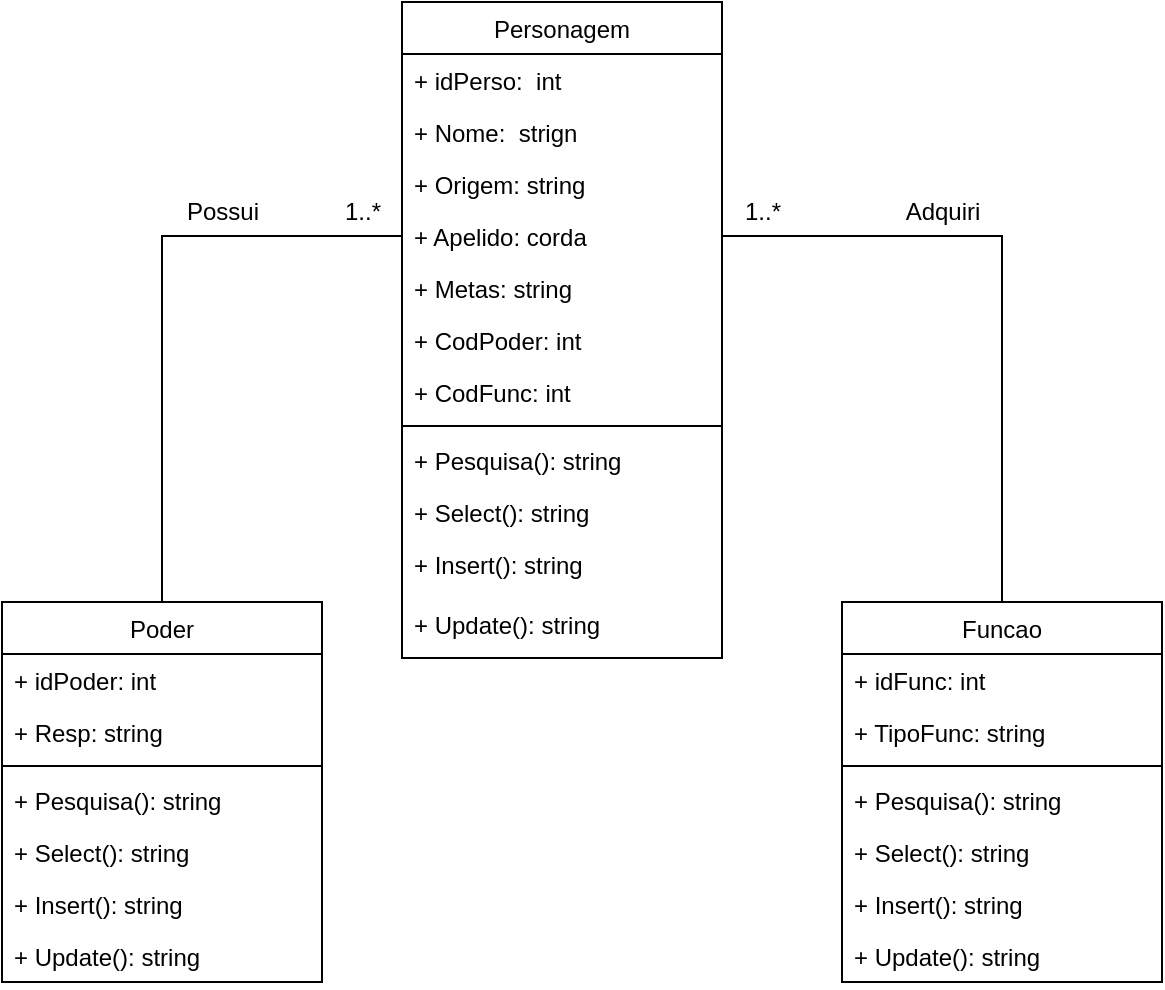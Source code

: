 <mxfile version="21.6.8" type="github">
  <diagram id="C5RBs43oDa-KdzZeNtuy" name="Page-1">
    <mxGraphModel dx="954" dy="578" grid="1" gridSize="10" guides="1" tooltips="1" connect="1" arrows="1" fold="1" page="1" pageScale="1" pageWidth="827" pageHeight="1169" math="0" shadow="0">
      <root>
        <mxCell id="WIyWlLk6GJQsqaUBKTNV-0" />
        <mxCell id="WIyWlLk6GJQsqaUBKTNV-1" parent="WIyWlLk6GJQsqaUBKTNV-0" />
        <mxCell id="zkfFHV4jXpPFQw0GAbJ--6" value="Personagem" style="swimlane;fontStyle=0;align=center;verticalAlign=top;childLayout=stackLayout;horizontal=1;startSize=26;horizontalStack=0;resizeParent=1;resizeLast=0;collapsible=1;marginBottom=0;rounded=0;shadow=0;strokeWidth=1;" parent="WIyWlLk6GJQsqaUBKTNV-1" vertex="1">
          <mxGeometry x="320" y="40" width="160" height="328" as="geometry">
            <mxRectangle x="130" y="380" width="160" height="26" as="alternateBounds" />
          </mxGeometry>
        </mxCell>
        <mxCell id="zkfFHV4jXpPFQw0GAbJ--7" value="+ idPerso:  int" style="text;align=left;verticalAlign=top;spacingLeft=4;spacingRight=4;overflow=hidden;rotatable=0;points=[[0,0.5],[1,0.5]];portConstraint=eastwest;" parent="zkfFHV4jXpPFQw0GAbJ--6" vertex="1">
          <mxGeometry y="26" width="160" height="26" as="geometry" />
        </mxCell>
        <mxCell id="TLgOYbjBogXx06wzN7PI-10" value="+ Nome:  strign" style="text;align=left;verticalAlign=top;spacingLeft=4;spacingRight=4;overflow=hidden;rotatable=0;points=[[0,0.5],[1,0.5]];portConstraint=eastwest;" parent="zkfFHV4jXpPFQw0GAbJ--6" vertex="1">
          <mxGeometry y="52" width="160" height="26" as="geometry" />
        </mxCell>
        <mxCell id="TLgOYbjBogXx06wzN7PI-2" value="+ Origem: string" style="text;align=left;verticalAlign=top;spacingLeft=4;spacingRight=4;overflow=hidden;rotatable=0;points=[[0,0.5],[1,0.5]];portConstraint=eastwest;rounded=0;shadow=0;html=0;" parent="zkfFHV4jXpPFQw0GAbJ--6" vertex="1">
          <mxGeometry y="78" width="160" height="26" as="geometry" />
        </mxCell>
        <mxCell id="TLgOYbjBogXx06wzN7PI-1" value="+ Apelido: corda" style="text;align=left;verticalAlign=top;spacingLeft=4;spacingRight=4;overflow=hidden;rotatable=0;points=[[0,0.5],[1,0.5]];portConstraint=eastwest;rounded=0;shadow=0;html=0;" parent="zkfFHV4jXpPFQw0GAbJ--6" vertex="1">
          <mxGeometry y="104" width="160" height="26" as="geometry" />
        </mxCell>
        <mxCell id="TLgOYbjBogXx06wzN7PI-4" value="+ Metas: string  " style="text;align=left;verticalAlign=top;spacingLeft=4;spacingRight=4;overflow=hidden;rotatable=0;points=[[0,0.5],[1,0.5]];portConstraint=eastwest;rounded=0;shadow=0;html=0;" parent="zkfFHV4jXpPFQw0GAbJ--6" vertex="1">
          <mxGeometry y="130" width="160" height="26" as="geometry" />
        </mxCell>
        <mxCell id="mH_KuzcHNkJ1G_Burtyj-16" value="+ CodPoder: int" style="text;align=left;verticalAlign=top;spacingLeft=4;spacingRight=4;overflow=hidden;rotatable=0;points=[[0,0.5],[1,0.5]];portConstraint=eastwest;rounded=0;shadow=0;html=0;" vertex="1" parent="zkfFHV4jXpPFQw0GAbJ--6">
          <mxGeometry y="156" width="160" height="26" as="geometry" />
        </mxCell>
        <mxCell id="mH_KuzcHNkJ1G_Burtyj-15" value="+ CodFunc: int" style="text;align=left;verticalAlign=top;spacingLeft=4;spacingRight=4;overflow=hidden;rotatable=0;points=[[0,0.5],[1,0.5]];portConstraint=eastwest;rounded=0;shadow=0;html=0;" vertex="1" parent="zkfFHV4jXpPFQw0GAbJ--6">
          <mxGeometry y="182" width="160" height="26" as="geometry" />
        </mxCell>
        <mxCell id="zkfFHV4jXpPFQw0GAbJ--9" value="" style="line;html=1;strokeWidth=1;align=left;verticalAlign=middle;spacingTop=-1;spacingLeft=3;spacingRight=3;rotatable=0;labelPosition=right;points=[];portConstraint=eastwest;" parent="zkfFHV4jXpPFQw0GAbJ--6" vertex="1">
          <mxGeometry y="208" width="160" height="8" as="geometry" />
        </mxCell>
        <mxCell id="zkfFHV4jXpPFQw0GAbJ--11" value="+ Pesquisa(): string" style="text;align=left;verticalAlign=top;spacingLeft=4;spacingRight=4;overflow=hidden;rotatable=0;points=[[0,0.5],[1,0.5]];portConstraint=eastwest;" parent="zkfFHV4jXpPFQw0GAbJ--6" vertex="1">
          <mxGeometry y="216" width="160" height="26" as="geometry" />
        </mxCell>
        <mxCell id="TLgOYbjBogXx06wzN7PI-38" value="+ Select(): string" style="text;align=left;verticalAlign=top;spacingLeft=4;spacingRight=4;overflow=hidden;rotatable=0;points=[[0,0.5],[1,0.5]];portConstraint=eastwest;" parent="zkfFHV4jXpPFQw0GAbJ--6" vertex="1">
          <mxGeometry y="242" width="160" height="26" as="geometry" />
        </mxCell>
        <mxCell id="TLgOYbjBogXx06wzN7PI-36" value="+ Insert(): string" style="text;align=left;verticalAlign=top;spacingLeft=4;spacingRight=4;overflow=hidden;rotatable=0;points=[[0,0.5],[1,0.5]];portConstraint=eastwest;" parent="zkfFHV4jXpPFQw0GAbJ--6" vertex="1">
          <mxGeometry y="268" width="160" height="30" as="geometry" />
        </mxCell>
        <mxCell id="TLgOYbjBogXx06wzN7PI-39" value="+ Update(): string" style="text;align=left;verticalAlign=top;spacingLeft=4;spacingRight=4;overflow=hidden;rotatable=0;points=[[0,0.5],[1,0.5]];portConstraint=eastwest;" parent="zkfFHV4jXpPFQw0GAbJ--6" vertex="1">
          <mxGeometry y="298" width="160" height="30" as="geometry" />
        </mxCell>
        <mxCell id="TLgOYbjBogXx06wzN7PI-18" value="Poder" style="swimlane;fontStyle=0;align=center;verticalAlign=top;childLayout=stackLayout;horizontal=1;startSize=26;horizontalStack=0;resizeParent=1;resizeLast=0;collapsible=1;marginBottom=0;rounded=0;shadow=0;strokeWidth=1;" parent="WIyWlLk6GJQsqaUBKTNV-1" vertex="1">
          <mxGeometry x="120" y="340" width="160" height="190" as="geometry">
            <mxRectangle x="130" y="380" width="160" height="26" as="alternateBounds" />
          </mxGeometry>
        </mxCell>
        <mxCell id="TLgOYbjBogXx06wzN7PI-19" value="+ idPoder: int" style="text;align=left;verticalAlign=top;spacingLeft=4;spacingRight=4;overflow=hidden;rotatable=0;points=[[0,0.5],[1,0.5]];portConstraint=eastwest;" parent="TLgOYbjBogXx06wzN7PI-18" vertex="1">
          <mxGeometry y="26" width="160" height="26" as="geometry" />
        </mxCell>
        <mxCell id="TLgOYbjBogXx06wzN7PI-20" value="+ Resp: string" style="text;align=left;verticalAlign=top;spacingLeft=4;spacingRight=4;overflow=hidden;rotatable=0;points=[[0,0.5],[1,0.5]];portConstraint=eastwest;" parent="TLgOYbjBogXx06wzN7PI-18" vertex="1">
          <mxGeometry y="52" width="160" height="26" as="geometry" />
        </mxCell>
        <mxCell id="TLgOYbjBogXx06wzN7PI-29" value="" style="line;html=1;strokeWidth=1;align=left;verticalAlign=middle;spacingTop=-1;spacingLeft=3;spacingRight=3;rotatable=0;labelPosition=right;points=[];portConstraint=eastwest;" parent="TLgOYbjBogXx06wzN7PI-18" vertex="1">
          <mxGeometry y="78" width="160" height="8" as="geometry" />
        </mxCell>
        <mxCell id="TLgOYbjBogXx06wzN7PI-30" value="+ Pesquisa(): string" style="text;align=left;verticalAlign=top;spacingLeft=4;spacingRight=4;overflow=hidden;rotatable=0;points=[[0,0.5],[1,0.5]];portConstraint=eastwest;" parent="TLgOYbjBogXx06wzN7PI-18" vertex="1">
          <mxGeometry y="86" width="160" height="26" as="geometry" />
        </mxCell>
        <mxCell id="TLgOYbjBogXx06wzN7PI-37" value="+ Select(): string" style="text;align=left;verticalAlign=top;spacingLeft=4;spacingRight=4;overflow=hidden;rotatable=0;points=[[0,0.5],[1,0.5]];portConstraint=eastwest;" parent="TLgOYbjBogXx06wzN7PI-18" vertex="1">
          <mxGeometry y="112" width="160" height="26" as="geometry" />
        </mxCell>
        <mxCell id="TLgOYbjBogXx06wzN7PI-35" value="+ Insert(): string" style="text;align=left;verticalAlign=top;spacingLeft=4;spacingRight=4;overflow=hidden;rotatable=0;points=[[0,0.5],[1,0.5]];portConstraint=eastwest;" parent="TLgOYbjBogXx06wzN7PI-18" vertex="1">
          <mxGeometry y="138" width="160" height="26" as="geometry" />
        </mxCell>
        <mxCell id="TLgOYbjBogXx06wzN7PI-40" value="+ Update(): string" style="text;align=left;verticalAlign=top;spacingLeft=4;spacingRight=4;overflow=hidden;rotatable=0;points=[[0,0.5],[1,0.5]];portConstraint=eastwest;" parent="TLgOYbjBogXx06wzN7PI-18" vertex="1">
          <mxGeometry y="164" width="160" height="26" as="geometry" />
        </mxCell>
        <mxCell id="mH_KuzcHNkJ1G_Burtyj-0" value="Funcao" style="swimlane;fontStyle=0;align=center;verticalAlign=top;childLayout=stackLayout;horizontal=1;startSize=26;horizontalStack=0;resizeParent=1;resizeLast=0;collapsible=1;marginBottom=0;rounded=0;shadow=0;strokeWidth=1;" vertex="1" parent="WIyWlLk6GJQsqaUBKTNV-1">
          <mxGeometry x="540" y="340" width="160" height="190" as="geometry">
            <mxRectangle x="130" y="380" width="160" height="26" as="alternateBounds" />
          </mxGeometry>
        </mxCell>
        <mxCell id="mH_KuzcHNkJ1G_Burtyj-1" value="+ idFunc: int" style="text;align=left;verticalAlign=top;spacingLeft=4;spacingRight=4;overflow=hidden;rotatable=0;points=[[0,0.5],[1,0.5]];portConstraint=eastwest;" vertex="1" parent="mH_KuzcHNkJ1G_Burtyj-0">
          <mxGeometry y="26" width="160" height="26" as="geometry" />
        </mxCell>
        <mxCell id="mH_KuzcHNkJ1G_Burtyj-2" value="+ TipoFunc: string" style="text;align=left;verticalAlign=top;spacingLeft=4;spacingRight=4;overflow=hidden;rotatable=0;points=[[0,0.5],[1,0.5]];portConstraint=eastwest;" vertex="1" parent="mH_KuzcHNkJ1G_Burtyj-0">
          <mxGeometry y="52" width="160" height="26" as="geometry" />
        </mxCell>
        <mxCell id="mH_KuzcHNkJ1G_Burtyj-3" value="" style="line;html=1;strokeWidth=1;align=left;verticalAlign=middle;spacingTop=-1;spacingLeft=3;spacingRight=3;rotatable=0;labelPosition=right;points=[];portConstraint=eastwest;" vertex="1" parent="mH_KuzcHNkJ1G_Burtyj-0">
          <mxGeometry y="78" width="160" height="8" as="geometry" />
        </mxCell>
        <mxCell id="mH_KuzcHNkJ1G_Burtyj-4" value="+ Pesquisa(): string" style="text;align=left;verticalAlign=top;spacingLeft=4;spacingRight=4;overflow=hidden;rotatable=0;points=[[0,0.5],[1,0.5]];portConstraint=eastwest;" vertex="1" parent="mH_KuzcHNkJ1G_Burtyj-0">
          <mxGeometry y="86" width="160" height="26" as="geometry" />
        </mxCell>
        <mxCell id="mH_KuzcHNkJ1G_Burtyj-5" value="+ Select(): string" style="text;align=left;verticalAlign=top;spacingLeft=4;spacingRight=4;overflow=hidden;rotatable=0;points=[[0,0.5],[1,0.5]];portConstraint=eastwest;" vertex="1" parent="mH_KuzcHNkJ1G_Burtyj-0">
          <mxGeometry y="112" width="160" height="26" as="geometry" />
        </mxCell>
        <mxCell id="mH_KuzcHNkJ1G_Burtyj-6" value="+ Insert(): string" style="text;align=left;verticalAlign=top;spacingLeft=4;spacingRight=4;overflow=hidden;rotatable=0;points=[[0,0.5],[1,0.5]];portConstraint=eastwest;" vertex="1" parent="mH_KuzcHNkJ1G_Burtyj-0">
          <mxGeometry y="138" width="160" height="26" as="geometry" />
        </mxCell>
        <mxCell id="mH_KuzcHNkJ1G_Burtyj-7" value="+ Update(): string" style="text;align=left;verticalAlign=top;spacingLeft=4;spacingRight=4;overflow=hidden;rotatable=0;points=[[0,0.5],[1,0.5]];portConstraint=eastwest;" vertex="1" parent="mH_KuzcHNkJ1G_Burtyj-0">
          <mxGeometry y="164" width="160" height="26" as="geometry" />
        </mxCell>
        <mxCell id="mH_KuzcHNkJ1G_Burtyj-9" style="edgeStyle=orthogonalEdgeStyle;rounded=0;orthogonalLoop=1;jettySize=auto;html=1;exitX=0;exitY=0.5;exitDx=0;exitDy=0;entryX=0.5;entryY=0;entryDx=0;entryDy=0;endArrow=none;endFill=0;" edge="1" parent="WIyWlLk6GJQsqaUBKTNV-1" source="TLgOYbjBogXx06wzN7PI-1" target="TLgOYbjBogXx06wzN7PI-18">
          <mxGeometry relative="1" as="geometry" />
        </mxCell>
        <mxCell id="mH_KuzcHNkJ1G_Burtyj-10" style="edgeStyle=orthogonalEdgeStyle;rounded=0;orthogonalLoop=1;jettySize=auto;html=1;exitX=1;exitY=0.5;exitDx=0;exitDy=0;endArrow=none;endFill=0;" edge="1" parent="WIyWlLk6GJQsqaUBKTNV-1" source="TLgOYbjBogXx06wzN7PI-1" target="mH_KuzcHNkJ1G_Burtyj-0">
          <mxGeometry relative="1" as="geometry" />
        </mxCell>
        <mxCell id="mH_KuzcHNkJ1G_Burtyj-11" value="1..*" style="text;html=1;align=center;verticalAlign=middle;resizable=0;points=[];autosize=1;strokeColor=none;fillColor=none;" vertex="1" parent="WIyWlLk6GJQsqaUBKTNV-1">
          <mxGeometry x="280" y="130" width="40" height="30" as="geometry" />
        </mxCell>
        <mxCell id="mH_KuzcHNkJ1G_Burtyj-12" value="1..*" style="text;html=1;align=center;verticalAlign=middle;resizable=0;points=[];autosize=1;strokeColor=none;fillColor=none;" vertex="1" parent="WIyWlLk6GJQsqaUBKTNV-1">
          <mxGeometry x="480" y="130" width="40" height="30" as="geometry" />
        </mxCell>
        <mxCell id="mH_KuzcHNkJ1G_Burtyj-13" value="Possui" style="text;html=1;align=center;verticalAlign=middle;resizable=0;points=[];autosize=1;strokeColor=none;fillColor=none;" vertex="1" parent="WIyWlLk6GJQsqaUBKTNV-1">
          <mxGeometry x="200" y="130" width="60" height="30" as="geometry" />
        </mxCell>
        <mxCell id="mH_KuzcHNkJ1G_Burtyj-14" value="Adquiri" style="text;html=1;align=center;verticalAlign=middle;resizable=0;points=[];autosize=1;strokeColor=none;fillColor=none;" vertex="1" parent="WIyWlLk6GJQsqaUBKTNV-1">
          <mxGeometry x="560" y="130" width="60" height="30" as="geometry" />
        </mxCell>
      </root>
    </mxGraphModel>
  </diagram>
</mxfile>
